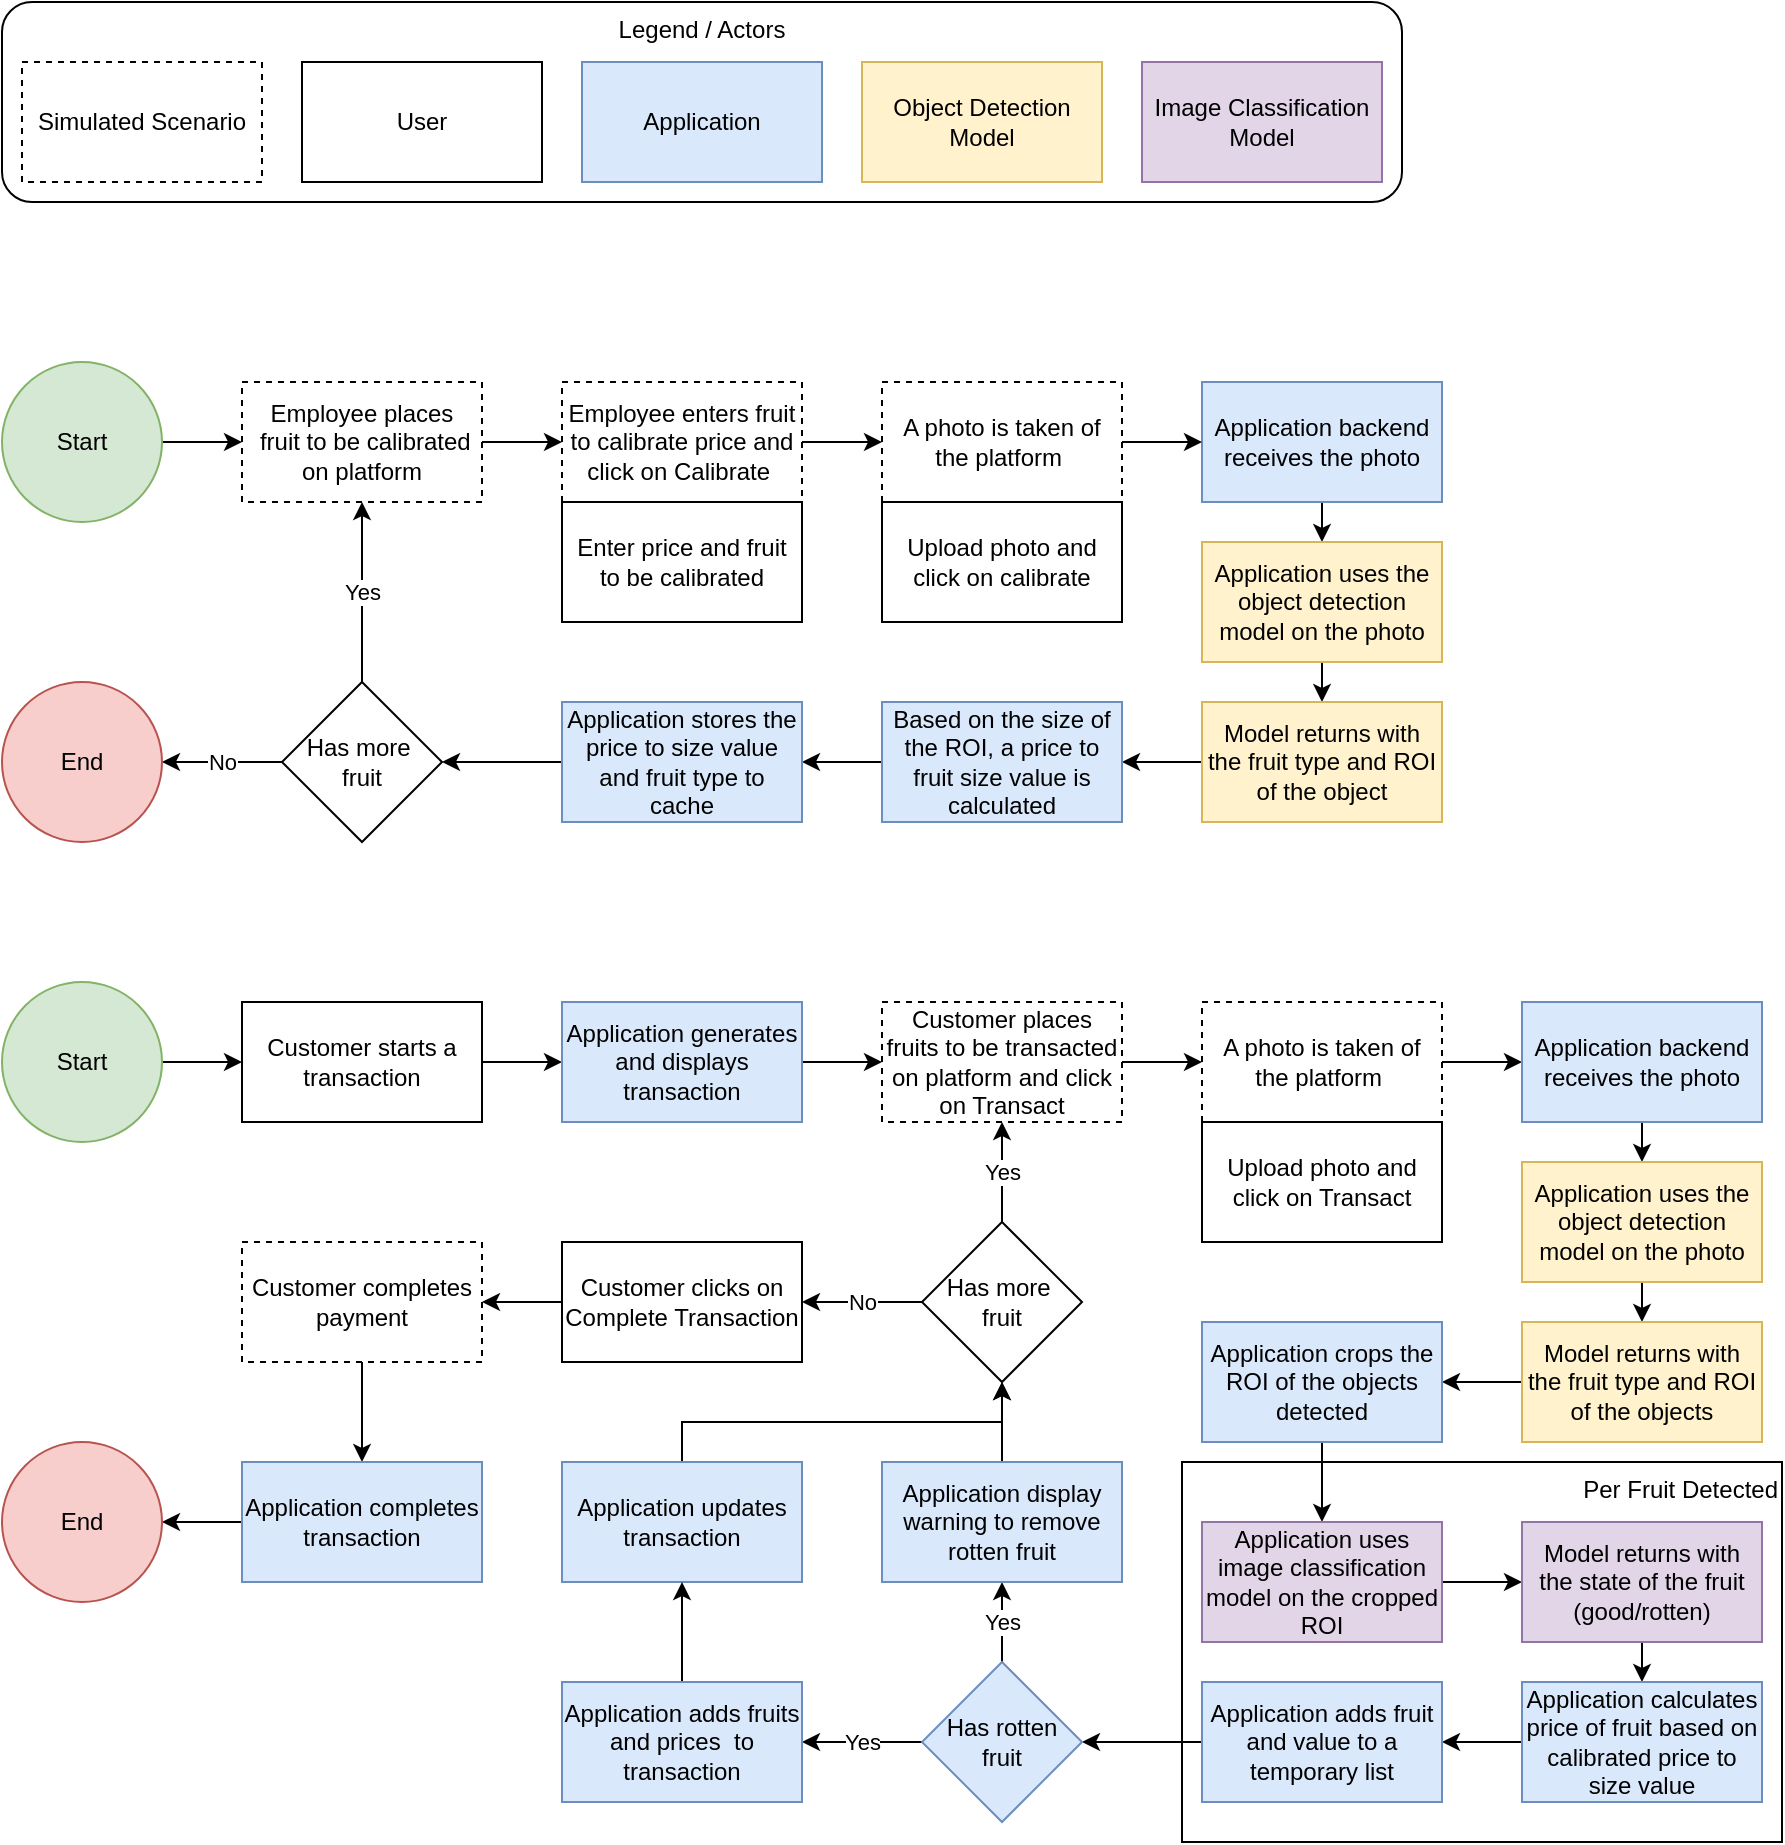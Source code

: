 <mxfile version="26.0.16">
  <diagram id="prtHgNgQTEPvFCAcTncT" name="Page-1">
    <mxGraphModel dx="961" dy="754" grid="1" gridSize="10" guides="1" tooltips="1" connect="1" arrows="1" fold="1" page="1" pageScale="1" pageWidth="827" pageHeight="1169" math="0" shadow="0">
      <root>
        <mxCell id="0" />
        <mxCell id="1" parent="0" />
        <mxCell id="SxIW03b8kLc0hgpb3h8w-54" value="Per Fruit Detected" style="rounded=0;whiteSpace=wrap;html=1;fillColor=none;align=right;verticalAlign=top;" vertex="1" parent="1">
          <mxGeometry x="690" y="810" width="300" height="190" as="geometry" />
        </mxCell>
        <mxCell id="SxIW03b8kLc0hgpb3h8w-10" value="" style="edgeStyle=orthogonalEdgeStyle;rounded=0;orthogonalLoop=1;jettySize=auto;html=1;" edge="1" parent="1" source="SxIW03b8kLc0hgpb3h8w-1" target="SxIW03b8kLc0hgpb3h8w-2">
          <mxGeometry relative="1" as="geometry" />
        </mxCell>
        <mxCell id="SxIW03b8kLc0hgpb3h8w-1" value="Start" style="ellipse;whiteSpace=wrap;html=1;aspect=fixed;fillColor=#d5e8d4;strokeColor=#82b366;" vertex="1" parent="1">
          <mxGeometry x="100" y="570" width="80" height="80" as="geometry" />
        </mxCell>
        <mxCell id="SxIW03b8kLc0hgpb3h8w-11" value="" style="edgeStyle=orthogonalEdgeStyle;rounded=0;orthogonalLoop=1;jettySize=auto;html=1;" edge="1" parent="1" source="SxIW03b8kLc0hgpb3h8w-2" target="SxIW03b8kLc0hgpb3h8w-3">
          <mxGeometry relative="1" as="geometry" />
        </mxCell>
        <mxCell id="SxIW03b8kLc0hgpb3h8w-2" value="Customer starts a transaction" style="rounded=0;whiteSpace=wrap;html=1;" vertex="1" parent="1">
          <mxGeometry x="220" y="580" width="120" height="60" as="geometry" />
        </mxCell>
        <mxCell id="SxIW03b8kLc0hgpb3h8w-52" value="" style="edgeStyle=orthogonalEdgeStyle;rounded=0;orthogonalLoop=1;jettySize=auto;html=1;" edge="1" parent="1" source="SxIW03b8kLc0hgpb3h8w-3" target="SxIW03b8kLc0hgpb3h8w-40">
          <mxGeometry relative="1" as="geometry" />
        </mxCell>
        <mxCell id="SxIW03b8kLc0hgpb3h8w-3" value="Application generates and displays transaction" style="rounded=0;whiteSpace=wrap;html=1;fillColor=#dae8fc;strokeColor=#6c8ebf;" vertex="1" parent="1">
          <mxGeometry x="380" y="580" width="120" height="60" as="geometry" />
        </mxCell>
        <mxCell id="SxIW03b8kLc0hgpb3h8w-21" value="" style="edgeStyle=orthogonalEdgeStyle;rounded=0;orthogonalLoop=1;jettySize=auto;html=1;" edge="1" parent="1" source="SxIW03b8kLc0hgpb3h8w-5" target="SxIW03b8kLc0hgpb3h8w-7">
          <mxGeometry relative="1" as="geometry" />
        </mxCell>
        <mxCell id="SxIW03b8kLc0hgpb3h8w-5" value="Start" style="ellipse;whiteSpace=wrap;html=1;aspect=fixed;fillColor=#d5e8d4;strokeColor=#82b366;" vertex="1" parent="1">
          <mxGeometry x="100" y="260" width="80" height="80" as="geometry" />
        </mxCell>
        <mxCell id="SxIW03b8kLc0hgpb3h8w-22" value="" style="edgeStyle=orthogonalEdgeStyle;rounded=0;orthogonalLoop=1;jettySize=auto;html=1;entryX=0;entryY=0.5;entryDx=0;entryDy=0;" edge="1" parent="1" source="SxIW03b8kLc0hgpb3h8w-7" target="SxIW03b8kLc0hgpb3h8w-16">
          <mxGeometry relative="1" as="geometry">
            <Array as="points" />
          </mxGeometry>
        </mxCell>
        <mxCell id="SxIW03b8kLc0hgpb3h8w-7" value="Employee places &amp;nbsp;fruit to be calibrated on platform" style="rounded=0;whiteSpace=wrap;html=1;dashed=1;" vertex="1" parent="1">
          <mxGeometry x="220" y="270" width="120" height="60" as="geometry" />
        </mxCell>
        <mxCell id="SxIW03b8kLc0hgpb3h8w-32" style="edgeStyle=orthogonalEdgeStyle;rounded=0;orthogonalLoop=1;jettySize=auto;html=1;exitX=0.5;exitY=1;exitDx=0;exitDy=0;entryX=0.5;entryY=0;entryDx=0;entryDy=0;" edge="1" parent="1" source="SxIW03b8kLc0hgpb3h8w-8" target="SxIW03b8kLc0hgpb3h8w-27">
          <mxGeometry relative="1" as="geometry" />
        </mxCell>
        <mxCell id="SxIW03b8kLc0hgpb3h8w-8" value="Application backend receives the photo" style="rounded=0;whiteSpace=wrap;html=1;fillColor=#dae8fc;strokeColor=#6c8ebf;" vertex="1" parent="1">
          <mxGeometry x="700" y="270" width="120" height="60" as="geometry" />
        </mxCell>
        <mxCell id="SxIW03b8kLc0hgpb3h8w-24" style="edgeStyle=orthogonalEdgeStyle;rounded=0;orthogonalLoop=1;jettySize=auto;html=1;exitX=1;exitY=0.5;exitDx=0;exitDy=0;entryX=0;entryY=0.5;entryDx=0;entryDy=0;" edge="1" parent="1" source="SxIW03b8kLc0hgpb3h8w-16" target="SxIW03b8kLc0hgpb3h8w-19">
          <mxGeometry relative="1" as="geometry" />
        </mxCell>
        <mxCell id="SxIW03b8kLc0hgpb3h8w-16" value="Employee enters fruit to calibrate price and click on Calibrate&amp;nbsp;" style="rounded=0;whiteSpace=wrap;html=1;dashed=1;" vertex="1" parent="1">
          <mxGeometry x="380" y="270" width="120" height="60" as="geometry" />
        </mxCell>
        <mxCell id="SxIW03b8kLc0hgpb3h8w-18" value="Enter price and fruit to be calibrated" style="rounded=0;whiteSpace=wrap;html=1;" vertex="1" parent="1">
          <mxGeometry x="380" y="330" width="120" height="60" as="geometry" />
        </mxCell>
        <mxCell id="SxIW03b8kLc0hgpb3h8w-25" style="edgeStyle=orthogonalEdgeStyle;rounded=0;orthogonalLoop=1;jettySize=auto;html=1;exitX=1;exitY=0.5;exitDx=0;exitDy=0;entryX=0;entryY=0.5;entryDx=0;entryDy=0;" edge="1" parent="1" source="SxIW03b8kLc0hgpb3h8w-19" target="SxIW03b8kLc0hgpb3h8w-8">
          <mxGeometry relative="1" as="geometry" />
        </mxCell>
        <mxCell id="SxIW03b8kLc0hgpb3h8w-19" value="A photo is taken of the platform&amp;nbsp;" style="rounded=0;whiteSpace=wrap;html=1;dashed=1;" vertex="1" parent="1">
          <mxGeometry x="540" y="270" width="120" height="60" as="geometry" />
        </mxCell>
        <mxCell id="SxIW03b8kLc0hgpb3h8w-20" value="Upload photo and click on calibrate" style="rounded=0;whiteSpace=wrap;html=1;" vertex="1" parent="1">
          <mxGeometry x="540" y="330" width="120" height="60" as="geometry" />
        </mxCell>
        <mxCell id="SxIW03b8kLc0hgpb3h8w-33" style="edgeStyle=orthogonalEdgeStyle;rounded=0;orthogonalLoop=1;jettySize=auto;html=1;exitX=0.5;exitY=1;exitDx=0;exitDy=0;entryX=0.5;entryY=0;entryDx=0;entryDy=0;" edge="1" parent="1" source="SxIW03b8kLc0hgpb3h8w-27" target="SxIW03b8kLc0hgpb3h8w-28">
          <mxGeometry relative="1" as="geometry" />
        </mxCell>
        <mxCell id="SxIW03b8kLc0hgpb3h8w-27" value="Application uses the object detection model on the photo" style="rounded=0;whiteSpace=wrap;html=1;fillColor=#fff2cc;strokeColor=#d6b656;" vertex="1" parent="1">
          <mxGeometry x="700" y="350" width="120" height="60" as="geometry" />
        </mxCell>
        <mxCell id="SxIW03b8kLc0hgpb3h8w-34" value="" style="edgeStyle=orthogonalEdgeStyle;rounded=0;orthogonalLoop=1;jettySize=auto;html=1;" edge="1" parent="1" source="SxIW03b8kLc0hgpb3h8w-28" target="SxIW03b8kLc0hgpb3h8w-29">
          <mxGeometry relative="1" as="geometry" />
        </mxCell>
        <mxCell id="SxIW03b8kLc0hgpb3h8w-28" value="Model returns with the fruit type and ROI of the object" style="rounded=0;whiteSpace=wrap;html=1;fillColor=#fff2cc;strokeColor=#d6b656;" vertex="1" parent="1">
          <mxGeometry x="700" y="430" width="120" height="60" as="geometry" />
        </mxCell>
        <mxCell id="SxIW03b8kLc0hgpb3h8w-35" value="" style="edgeStyle=orthogonalEdgeStyle;rounded=0;orthogonalLoop=1;jettySize=auto;html=1;" edge="1" parent="1" source="SxIW03b8kLc0hgpb3h8w-29" target="SxIW03b8kLc0hgpb3h8w-30">
          <mxGeometry relative="1" as="geometry" />
        </mxCell>
        <mxCell id="SxIW03b8kLc0hgpb3h8w-29" value="Based on the size of the ROI, a price to fruit size value is calculated" style="rounded=0;whiteSpace=wrap;html=1;fillColor=#dae8fc;strokeColor=#6c8ebf;" vertex="1" parent="1">
          <mxGeometry x="540" y="430" width="120" height="60" as="geometry" />
        </mxCell>
        <mxCell id="SxIW03b8kLc0hgpb3h8w-36" value="" style="edgeStyle=orthogonalEdgeStyle;rounded=0;orthogonalLoop=1;jettySize=auto;html=1;" edge="1" parent="1" source="SxIW03b8kLc0hgpb3h8w-30" target="SxIW03b8kLc0hgpb3h8w-31">
          <mxGeometry relative="1" as="geometry" />
        </mxCell>
        <mxCell id="SxIW03b8kLc0hgpb3h8w-30" value="Application stores the price to size value and fruit type to cache" style="rounded=0;whiteSpace=wrap;html=1;fillColor=#dae8fc;strokeColor=#6c8ebf;" vertex="1" parent="1">
          <mxGeometry x="380" y="430" width="120" height="60" as="geometry" />
        </mxCell>
        <mxCell id="SxIW03b8kLc0hgpb3h8w-37" value="Yes" style="edgeStyle=orthogonalEdgeStyle;rounded=0;orthogonalLoop=1;jettySize=auto;html=1;" edge="1" parent="1" source="SxIW03b8kLc0hgpb3h8w-31" target="SxIW03b8kLc0hgpb3h8w-7">
          <mxGeometry relative="1" as="geometry" />
        </mxCell>
        <mxCell id="SxIW03b8kLc0hgpb3h8w-39" value="No" style="edgeStyle=orthogonalEdgeStyle;rounded=0;orthogonalLoop=1;jettySize=auto;html=1;" edge="1" parent="1" source="SxIW03b8kLc0hgpb3h8w-31" target="SxIW03b8kLc0hgpb3h8w-38">
          <mxGeometry relative="1" as="geometry" />
        </mxCell>
        <mxCell id="SxIW03b8kLc0hgpb3h8w-31" value="Has more&amp;nbsp;&lt;div&gt;fruit&lt;/div&gt;" style="rhombus;whiteSpace=wrap;html=1;" vertex="1" parent="1">
          <mxGeometry x="240" y="420" width="80" height="80" as="geometry" />
        </mxCell>
        <mxCell id="SxIW03b8kLc0hgpb3h8w-38" value="End" style="ellipse;whiteSpace=wrap;html=1;aspect=fixed;fillColor=#f8cecc;strokeColor=#b85450;" vertex="1" parent="1">
          <mxGeometry x="100" y="420" width="80" height="80" as="geometry" />
        </mxCell>
        <mxCell id="SxIW03b8kLc0hgpb3h8w-44" style="edgeStyle=orthogonalEdgeStyle;rounded=0;orthogonalLoop=1;jettySize=auto;html=1;exitX=1;exitY=0.5;exitDx=0;exitDy=0;" edge="1" parent="1" source="SxIW03b8kLc0hgpb3h8w-40" target="SxIW03b8kLc0hgpb3h8w-41">
          <mxGeometry relative="1" as="geometry" />
        </mxCell>
        <mxCell id="SxIW03b8kLc0hgpb3h8w-40" value="Customer places fruits to be transacted on platform and click on Transact" style="rounded=0;whiteSpace=wrap;html=1;dashed=1;" vertex="1" parent="1">
          <mxGeometry x="540" y="580" width="120" height="60" as="geometry" />
        </mxCell>
        <mxCell id="SxIW03b8kLc0hgpb3h8w-50" value="" style="edgeStyle=orthogonalEdgeStyle;rounded=0;orthogonalLoop=1;jettySize=auto;html=1;" edge="1" parent="1" source="SxIW03b8kLc0hgpb3h8w-41" target="SxIW03b8kLc0hgpb3h8w-46">
          <mxGeometry relative="1" as="geometry" />
        </mxCell>
        <mxCell id="SxIW03b8kLc0hgpb3h8w-41" value="A photo is taken of the platform&amp;nbsp;" style="rounded=0;whiteSpace=wrap;html=1;dashed=1;" vertex="1" parent="1">
          <mxGeometry x="700" y="580" width="120" height="60" as="geometry" />
        </mxCell>
        <mxCell id="SxIW03b8kLc0hgpb3h8w-42" value="Upload photo and click on Transact" style="rounded=0;whiteSpace=wrap;html=1;" vertex="1" parent="1">
          <mxGeometry x="700" y="640" width="120" height="60" as="geometry" />
        </mxCell>
        <mxCell id="SxIW03b8kLc0hgpb3h8w-45" style="edgeStyle=orthogonalEdgeStyle;rounded=0;orthogonalLoop=1;jettySize=auto;html=1;exitX=0.5;exitY=1;exitDx=0;exitDy=0;entryX=0.5;entryY=0;entryDx=0;entryDy=0;" edge="1" parent="1" source="SxIW03b8kLc0hgpb3h8w-46" target="SxIW03b8kLc0hgpb3h8w-48">
          <mxGeometry relative="1" as="geometry" />
        </mxCell>
        <mxCell id="SxIW03b8kLc0hgpb3h8w-46" value="Application backend receives the photo" style="rounded=0;whiteSpace=wrap;html=1;fillColor=#dae8fc;strokeColor=#6c8ebf;" vertex="1" parent="1">
          <mxGeometry x="860" y="580" width="120" height="60" as="geometry" />
        </mxCell>
        <mxCell id="SxIW03b8kLc0hgpb3h8w-47" style="edgeStyle=orthogonalEdgeStyle;rounded=0;orthogonalLoop=1;jettySize=auto;html=1;exitX=0.5;exitY=1;exitDx=0;exitDy=0;entryX=0.5;entryY=0;entryDx=0;entryDy=0;" edge="1" parent="1" source="SxIW03b8kLc0hgpb3h8w-48" target="SxIW03b8kLc0hgpb3h8w-49">
          <mxGeometry relative="1" as="geometry" />
        </mxCell>
        <mxCell id="SxIW03b8kLc0hgpb3h8w-48" value="Application uses the object detection model on the photo" style="rounded=0;whiteSpace=wrap;html=1;fillColor=#fff2cc;strokeColor=#d6b656;" vertex="1" parent="1">
          <mxGeometry x="860" y="660" width="120" height="60" as="geometry" />
        </mxCell>
        <mxCell id="SxIW03b8kLc0hgpb3h8w-58" value="" style="edgeStyle=orthogonalEdgeStyle;rounded=0;orthogonalLoop=1;jettySize=auto;html=1;" edge="1" parent="1" source="SxIW03b8kLc0hgpb3h8w-49" target="SxIW03b8kLc0hgpb3h8w-51">
          <mxGeometry relative="1" as="geometry" />
        </mxCell>
        <mxCell id="SxIW03b8kLc0hgpb3h8w-49" value="Model returns with the fruit type and ROI of the objects" style="rounded=0;whiteSpace=wrap;html=1;fillColor=#fff2cc;strokeColor=#d6b656;" vertex="1" parent="1">
          <mxGeometry x="860" y="740" width="120" height="60" as="geometry" />
        </mxCell>
        <mxCell id="SxIW03b8kLc0hgpb3h8w-61" value="" style="edgeStyle=orthogonalEdgeStyle;rounded=0;orthogonalLoop=1;jettySize=auto;html=1;" edge="1" parent="1" source="SxIW03b8kLc0hgpb3h8w-51" target="SxIW03b8kLc0hgpb3h8w-53">
          <mxGeometry relative="1" as="geometry" />
        </mxCell>
        <mxCell id="SxIW03b8kLc0hgpb3h8w-51" value="Application crops the ROI of the objects detected" style="rounded=0;whiteSpace=wrap;html=1;fillColor=#dae8fc;strokeColor=#6c8ebf;" vertex="1" parent="1">
          <mxGeometry x="700" y="740" width="120" height="60" as="geometry" />
        </mxCell>
        <mxCell id="SxIW03b8kLc0hgpb3h8w-62" value="" style="edgeStyle=orthogonalEdgeStyle;rounded=0;orthogonalLoop=1;jettySize=auto;html=1;" edge="1" parent="1" source="SxIW03b8kLc0hgpb3h8w-53" target="SxIW03b8kLc0hgpb3h8w-55">
          <mxGeometry relative="1" as="geometry" />
        </mxCell>
        <mxCell id="SxIW03b8kLc0hgpb3h8w-53" value="Application uses image classification model on the cropped ROI" style="rounded=0;whiteSpace=wrap;html=1;fillColor=#e1d5e7;strokeColor=#9673a6;" vertex="1" parent="1">
          <mxGeometry x="700" y="840" width="120" height="60" as="geometry" />
        </mxCell>
        <mxCell id="SxIW03b8kLc0hgpb3h8w-64" style="edgeStyle=orthogonalEdgeStyle;rounded=0;orthogonalLoop=1;jettySize=auto;html=1;exitX=0.5;exitY=1;exitDx=0;exitDy=0;entryX=0.5;entryY=0;entryDx=0;entryDy=0;" edge="1" parent="1" source="SxIW03b8kLc0hgpb3h8w-55" target="SxIW03b8kLc0hgpb3h8w-59">
          <mxGeometry relative="1" as="geometry" />
        </mxCell>
        <mxCell id="SxIW03b8kLc0hgpb3h8w-55" value="Model returns with the state of the fruit (good/rotten)" style="rounded=0;whiteSpace=wrap;html=1;fillColor=#e1d5e7;strokeColor=#9673a6;" vertex="1" parent="1">
          <mxGeometry x="860" y="840" width="120" height="60" as="geometry" />
        </mxCell>
        <mxCell id="SxIW03b8kLc0hgpb3h8w-65" value="" style="edgeStyle=orthogonalEdgeStyle;rounded=0;orthogonalLoop=1;jettySize=auto;html=1;" edge="1" parent="1" source="SxIW03b8kLc0hgpb3h8w-59" target="SxIW03b8kLc0hgpb3h8w-60">
          <mxGeometry relative="1" as="geometry" />
        </mxCell>
        <mxCell id="SxIW03b8kLc0hgpb3h8w-59" value="Application calculates price of fruit based on calibrated price to size value" style="rounded=0;whiteSpace=wrap;html=1;fillColor=#dae8fc;strokeColor=#6c8ebf;" vertex="1" parent="1">
          <mxGeometry x="860" y="920" width="120" height="60" as="geometry" />
        </mxCell>
        <mxCell id="SxIW03b8kLc0hgpb3h8w-70" style="edgeStyle=orthogonalEdgeStyle;rounded=0;orthogonalLoop=1;jettySize=auto;html=1;exitX=0;exitY=0.5;exitDx=0;exitDy=0;" edge="1" parent="1" source="SxIW03b8kLc0hgpb3h8w-60" target="SxIW03b8kLc0hgpb3h8w-66">
          <mxGeometry relative="1" as="geometry" />
        </mxCell>
        <mxCell id="SxIW03b8kLc0hgpb3h8w-60" value="Application adds fruit and value to a temporary list" style="rounded=0;whiteSpace=wrap;html=1;fillColor=#dae8fc;strokeColor=#6c8ebf;" vertex="1" parent="1">
          <mxGeometry x="700" y="920" width="120" height="60" as="geometry" />
        </mxCell>
        <mxCell id="SxIW03b8kLc0hgpb3h8w-71" value="Yes" style="edgeStyle=orthogonalEdgeStyle;rounded=0;orthogonalLoop=1;jettySize=auto;html=1;exitX=0.5;exitY=0;exitDx=0;exitDy=0;" edge="1" parent="1" source="SxIW03b8kLc0hgpb3h8w-66" target="SxIW03b8kLc0hgpb3h8w-68">
          <mxGeometry relative="1" as="geometry" />
        </mxCell>
        <mxCell id="SxIW03b8kLc0hgpb3h8w-72" value="Yes" style="edgeStyle=orthogonalEdgeStyle;rounded=0;orthogonalLoop=1;jettySize=auto;html=1;" edge="1" parent="1" source="SxIW03b8kLc0hgpb3h8w-66" target="SxIW03b8kLc0hgpb3h8w-69">
          <mxGeometry relative="1" as="geometry" />
        </mxCell>
        <mxCell id="SxIW03b8kLc0hgpb3h8w-66" value="Has rotten fruit" style="rhombus;whiteSpace=wrap;html=1;fillColor=#dae8fc;strokeColor=#6c8ebf;" vertex="1" parent="1">
          <mxGeometry x="560" y="910" width="80" height="80" as="geometry" />
        </mxCell>
        <mxCell id="SxIW03b8kLc0hgpb3h8w-76" style="edgeStyle=orthogonalEdgeStyle;rounded=0;orthogonalLoop=1;jettySize=auto;html=1;exitX=0.5;exitY=0;exitDx=0;exitDy=0;entryX=0.5;entryY=1;entryDx=0;entryDy=0;" edge="1" parent="1" source="SxIW03b8kLc0hgpb3h8w-67" target="SxIW03b8kLc0hgpb3h8w-74">
          <mxGeometry relative="1" as="geometry" />
        </mxCell>
        <mxCell id="SxIW03b8kLc0hgpb3h8w-67" value="Application updates transaction" style="rounded=0;whiteSpace=wrap;html=1;fillColor=#dae8fc;strokeColor=#6c8ebf;" vertex="1" parent="1">
          <mxGeometry x="380" y="810" width="120" height="60" as="geometry" />
        </mxCell>
        <mxCell id="SxIW03b8kLc0hgpb3h8w-75" style="edgeStyle=orthogonalEdgeStyle;rounded=0;orthogonalLoop=1;jettySize=auto;html=1;exitX=0.5;exitY=0;exitDx=0;exitDy=0;" edge="1" parent="1" source="SxIW03b8kLc0hgpb3h8w-68" target="SxIW03b8kLc0hgpb3h8w-74">
          <mxGeometry relative="1" as="geometry" />
        </mxCell>
        <mxCell id="SxIW03b8kLc0hgpb3h8w-68" value="Application display warning to remove rotten fruit" style="rounded=0;whiteSpace=wrap;html=1;fillColor=#dae8fc;strokeColor=#6c8ebf;" vertex="1" parent="1">
          <mxGeometry x="540" y="810" width="120" height="60" as="geometry" />
        </mxCell>
        <mxCell id="SxIW03b8kLc0hgpb3h8w-73" value="" style="edgeStyle=orthogonalEdgeStyle;rounded=0;orthogonalLoop=1;jettySize=auto;html=1;" edge="1" parent="1" source="SxIW03b8kLc0hgpb3h8w-69" target="SxIW03b8kLc0hgpb3h8w-67">
          <mxGeometry relative="1" as="geometry" />
        </mxCell>
        <mxCell id="SxIW03b8kLc0hgpb3h8w-69" value="Application adds fruits and prices &amp;nbsp;to transaction" style="rounded=0;whiteSpace=wrap;html=1;fillColor=#dae8fc;strokeColor=#6c8ebf;" vertex="1" parent="1">
          <mxGeometry x="380" y="920" width="120" height="60" as="geometry" />
        </mxCell>
        <mxCell id="SxIW03b8kLc0hgpb3h8w-77" value="Yes" style="edgeStyle=orthogonalEdgeStyle;rounded=0;orthogonalLoop=1;jettySize=auto;html=1;" edge="1" parent="1" source="SxIW03b8kLc0hgpb3h8w-74" target="SxIW03b8kLc0hgpb3h8w-40">
          <mxGeometry relative="1" as="geometry" />
        </mxCell>
        <mxCell id="SxIW03b8kLc0hgpb3h8w-80" value="" style="edgeStyle=orthogonalEdgeStyle;rounded=0;orthogonalLoop=1;jettySize=auto;html=1;" edge="1" parent="1" source="SxIW03b8kLc0hgpb3h8w-115" target="SxIW03b8kLc0hgpb3h8w-79">
          <mxGeometry relative="1" as="geometry" />
        </mxCell>
        <mxCell id="SxIW03b8kLc0hgpb3h8w-74" value="Has more&amp;nbsp;&lt;div&gt;fruit&lt;/div&gt;" style="rhombus;whiteSpace=wrap;html=1;" vertex="1" parent="1">
          <mxGeometry x="560" y="690" width="80" height="80" as="geometry" />
        </mxCell>
        <mxCell id="SxIW03b8kLc0hgpb3h8w-82" value="" style="edgeStyle=orthogonalEdgeStyle;rounded=0;orthogonalLoop=1;jettySize=auto;html=1;" edge="1" parent="1" source="SxIW03b8kLc0hgpb3h8w-79" target="SxIW03b8kLc0hgpb3h8w-81">
          <mxGeometry relative="1" as="geometry" />
        </mxCell>
        <mxCell id="SxIW03b8kLc0hgpb3h8w-79" value="Customer completes payment" style="rounded=0;whiteSpace=wrap;html=1;dashed=1;" vertex="1" parent="1">
          <mxGeometry x="220" y="700" width="120" height="60" as="geometry" />
        </mxCell>
        <mxCell id="SxIW03b8kLc0hgpb3h8w-84" value="" style="edgeStyle=orthogonalEdgeStyle;rounded=0;orthogonalLoop=1;jettySize=auto;html=1;" edge="1" parent="1" source="SxIW03b8kLc0hgpb3h8w-81" target="SxIW03b8kLc0hgpb3h8w-83">
          <mxGeometry relative="1" as="geometry" />
        </mxCell>
        <mxCell id="SxIW03b8kLc0hgpb3h8w-81" value="Application completes transaction" style="rounded=0;whiteSpace=wrap;html=1;fillColor=#dae8fc;strokeColor=#6c8ebf;" vertex="1" parent="1">
          <mxGeometry x="220" y="810" width="120" height="60" as="geometry" />
        </mxCell>
        <mxCell id="SxIW03b8kLc0hgpb3h8w-83" value="End" style="ellipse;whiteSpace=wrap;html=1;aspect=fixed;fillColor=#f8cecc;strokeColor=#b85450;" vertex="1" parent="1">
          <mxGeometry x="100" y="800" width="80" height="80" as="geometry" />
        </mxCell>
        <mxCell id="SxIW03b8kLc0hgpb3h8w-109" value="Application" style="rounded=0;whiteSpace=wrap;html=1;fillColor=#dae8fc;strokeColor=#6c8ebf;" vertex="1" parent="1">
          <mxGeometry x="390" y="110" width="120" height="60" as="geometry" />
        </mxCell>
        <mxCell id="SxIW03b8kLc0hgpb3h8w-110" value="User" style="rounded=0;whiteSpace=wrap;html=1;" vertex="1" parent="1">
          <mxGeometry x="250" y="110" width="120" height="60" as="geometry" />
        </mxCell>
        <mxCell id="SxIW03b8kLc0hgpb3h8w-111" value="Object Detection Model" style="rounded=0;whiteSpace=wrap;html=1;fillColor=#fff2cc;strokeColor=#d6b656;" vertex="1" parent="1">
          <mxGeometry x="530" y="110" width="120" height="60" as="geometry" />
        </mxCell>
        <mxCell id="SxIW03b8kLc0hgpb3h8w-112" value="Image Classification Model" style="rounded=0;whiteSpace=wrap;html=1;fillColor=#e1d5e7;strokeColor=#9673a6;" vertex="1" parent="1">
          <mxGeometry x="670" y="110" width="120" height="60" as="geometry" />
        </mxCell>
        <mxCell id="SxIW03b8kLc0hgpb3h8w-113" value="Simulated Scenario" style="rounded=0;whiteSpace=wrap;html=1;dashed=1;" vertex="1" parent="1">
          <mxGeometry x="110" y="110" width="120" height="60" as="geometry" />
        </mxCell>
        <mxCell id="SxIW03b8kLc0hgpb3h8w-114" value="Legend / Actors" style="rounded=1;whiteSpace=wrap;html=1;fillColor=none;verticalAlign=top;" vertex="1" parent="1">
          <mxGeometry x="100" y="80" width="700" height="100" as="geometry" />
        </mxCell>
        <mxCell id="SxIW03b8kLc0hgpb3h8w-116" value="No" style="edgeStyle=orthogonalEdgeStyle;rounded=0;orthogonalLoop=1;jettySize=auto;html=1;" edge="1" parent="1" source="SxIW03b8kLc0hgpb3h8w-74" target="SxIW03b8kLc0hgpb3h8w-115">
          <mxGeometry relative="1" as="geometry">
            <mxPoint x="480" y="730" as="sourcePoint" />
            <mxPoint x="340" y="730" as="targetPoint" />
          </mxGeometry>
        </mxCell>
        <mxCell id="SxIW03b8kLc0hgpb3h8w-115" value="Customer clicks on Complete Transaction" style="rounded=0;whiteSpace=wrap;html=1;" vertex="1" parent="1">
          <mxGeometry x="380" y="700" width="120" height="60" as="geometry" />
        </mxCell>
      </root>
    </mxGraphModel>
  </diagram>
</mxfile>
